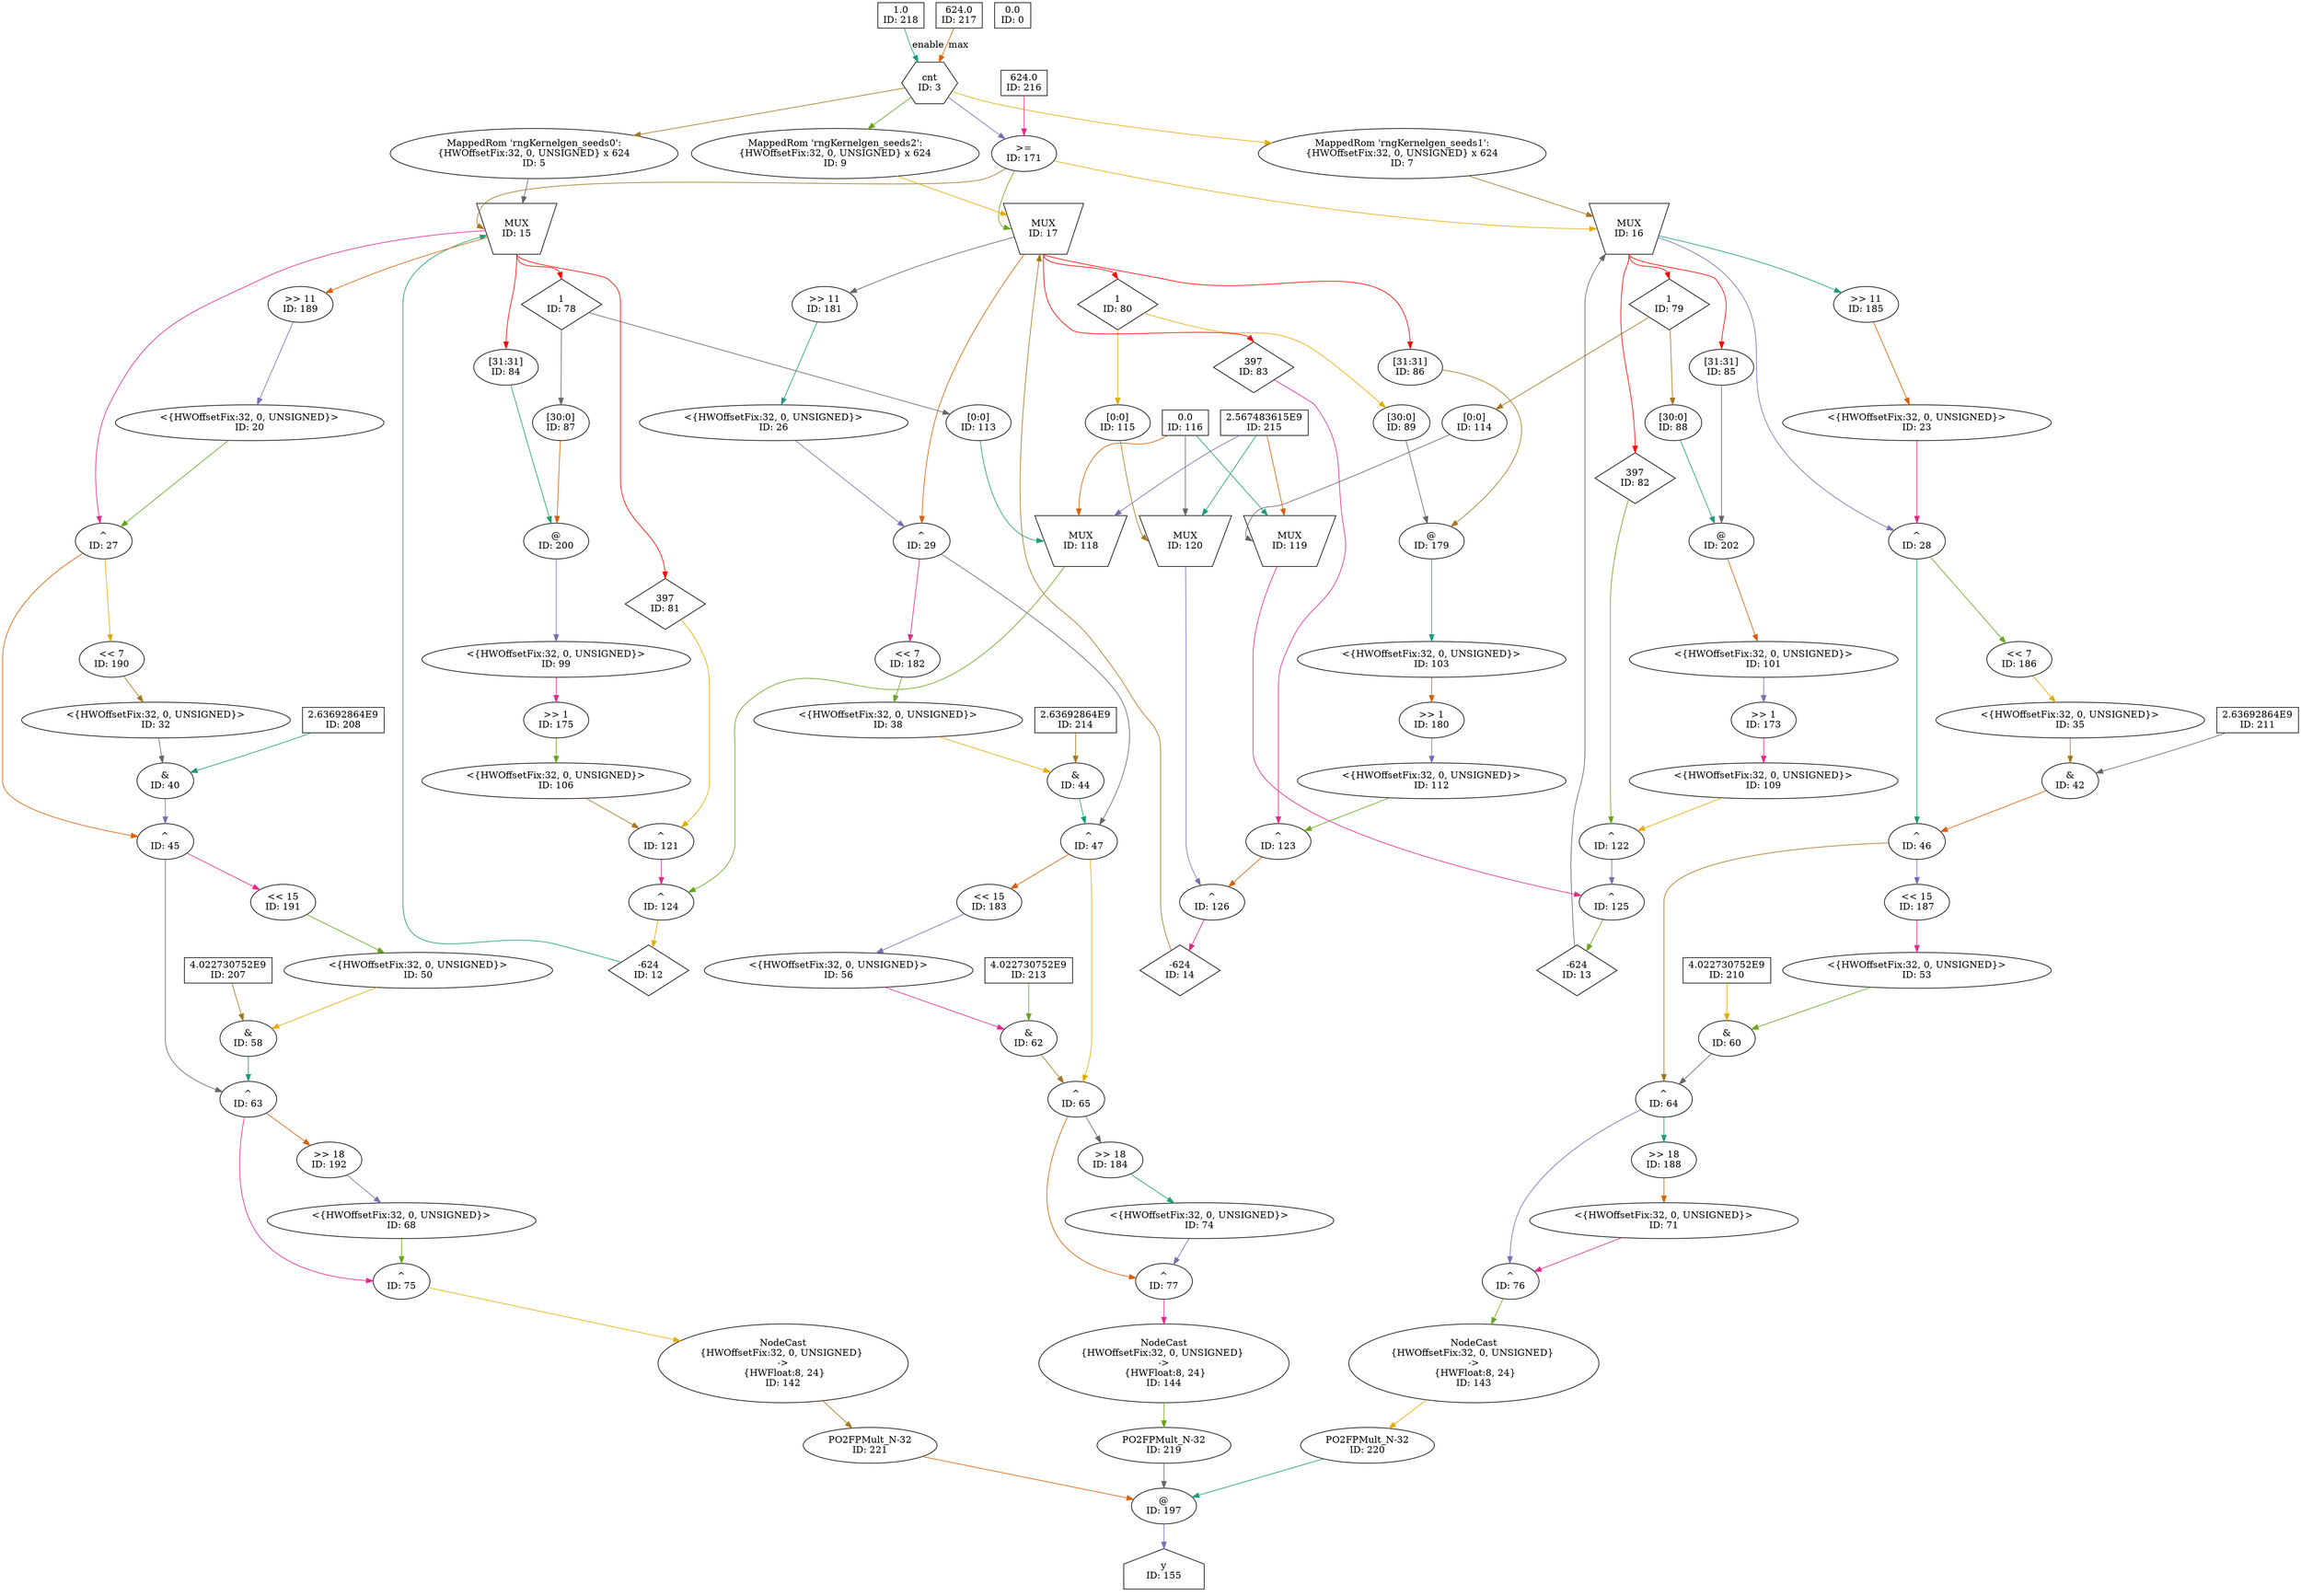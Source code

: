 digraph rngKernel_post_dsp_extraction{
	NodeConstantRawBits218 [shape=box, label="1.0\nID: 218"];
	NodeConstantRawBits217 [shape=box, label="624.0\nID: 217"];
	NodeCounter3 [shape=hexagon, label="cnt\nID: 3"];
	NodeConstantRawBits216 [shape=box, label="624.0\nID: 216"];
	NodeGteInlined171 [label=">=\nID: 171"];
	NodeMappedRom9 [label="MappedRom 'rngKernelgen_seeds2':\n{HWOffsetFix:32, 0, UNSIGNED} x 624\nID: 9"];
	NodeStreamOffset83 [shape=diamond, label="397\nID: 83"];
	NodeSlice86 [label="[31:31]\nID: 86"];
	NodeStreamOffset80 [shape=diamond, label="1\nID: 80"];
	NodeSlice89 [label="[30:0]\nID: 89"];
	NodeCat179 [label="@\nID: 179"];
	NodeReinterpret103 [label="<{HWOffsetFix:32, 0, UNSIGNED}>\nID: 103"];
	NodeShift180 [label=">> 1\nID: 180"];
	NodeReinterpret112 [label="<{HWOffsetFix:32, 0, UNSIGNED}>\nID: 112"];
	NodeXor123 [label="^\nID: 123"];
	NodeSlice115 [label="[0:0]\nID: 115"];
	NodeConstantRawBits116 [shape=box, label="0.0\nID: 116"];
	NodeConstantRawBits215 [shape=box, label="2.567483615E9\nID: 215"];
	NodeMux120 [shape=invtrapezium, height=0.5, label="MUX\nID: 120"];
	NodeXor126 [label="^\nID: 126"];
	NodeStreamOffset14 [shape=diamond, label="-624\nID: 14"];
	NodeMux17 [shape=invtrapezium, height=0.5, label="MUX\nID: 17"];
	NodeShift181 [label=">> 11\nID: 181"];
	NodeReinterpret26 [label="<{HWOffsetFix:32, 0, UNSIGNED}>\nID: 26"];
	NodeXor29 [label="^\nID: 29"];
	NodeShift182 [label="<< 7\nID: 182"];
	NodeReinterpret38 [label="<{HWOffsetFix:32, 0, UNSIGNED}>\nID: 38"];
	NodeConstantRawBits214 [shape=box, label="2.63692864E9\nID: 214"];
	NodeAnd44 [label="&\nID: 44"];
	NodeXor47 [label="^\nID: 47"];
	NodeShift183 [label="<< 15\nID: 183"];
	NodeReinterpret56 [label="<{HWOffsetFix:32, 0, UNSIGNED}>\nID: 56"];
	NodeConstantRawBits213 [shape=box, label="4.022730752E9\nID: 213"];
	NodeAnd62 [label="&\nID: 62"];
	NodeXor65 [label="^\nID: 65"];
	NodeShift184 [label=">> 18\nID: 184"];
	NodeReinterpret74 [label="<{HWOffsetFix:32, 0, UNSIGNED}>\nID: 74"];
	NodeXor77 [label="^\nID: 77"];
	NodeCast144 [label="NodeCast
{HWOffsetFix:32, 0, UNSIGNED} 
->
 {HWFloat:8, 24}\nID: 144"];
	NodePO2FPMult219 [label="PO2FPMult_N-32\nID: 219"];
	NodeMappedRom7 [label="MappedRom 'rngKernelgen_seeds1':\n{HWOffsetFix:32, 0, UNSIGNED} x 624\nID: 7"];
	NodeStreamOffset82 [shape=diamond, label="397\nID: 82"];
	NodeSlice85 [label="[31:31]\nID: 85"];
	NodeStreamOffset79 [shape=diamond, label="1\nID: 79"];
	NodeSlice88 [label="[30:0]\nID: 88"];
	NodeCat202 [label="@\nID: 202"];
	NodeReinterpret101 [label="<{HWOffsetFix:32, 0, UNSIGNED}>\nID: 101"];
	NodeShift173 [label=">> 1\nID: 173"];
	NodeReinterpret109 [label="<{HWOffsetFix:32, 0, UNSIGNED}>\nID: 109"];
	NodeXor122 [label="^\nID: 122"];
	NodeSlice114 [label="[0:0]\nID: 114"];
	NodeMux119 [shape=invtrapezium, height=0.5, label="MUX\nID: 119"];
	NodeXor125 [label="^\nID: 125"];
	NodeStreamOffset13 [shape=diamond, label="-624\nID: 13"];
	NodeMux16 [shape=invtrapezium, height=0.5, label="MUX\nID: 16"];
	NodeShift185 [label=">> 11\nID: 185"];
	NodeReinterpret23 [label="<{HWOffsetFix:32, 0, UNSIGNED}>\nID: 23"];
	NodeXor28 [label="^\nID: 28"];
	NodeShift186 [label="<< 7\nID: 186"];
	NodeReinterpret35 [label="<{HWOffsetFix:32, 0, UNSIGNED}>\nID: 35"];
	NodeConstantRawBits211 [shape=box, label="2.63692864E9\nID: 211"];
	NodeAnd42 [label="&\nID: 42"];
	NodeXor46 [label="^\nID: 46"];
	NodeShift187 [label="<< 15\nID: 187"];
	NodeReinterpret53 [label="<{HWOffsetFix:32, 0, UNSIGNED}>\nID: 53"];
	NodeConstantRawBits210 [shape=box, label="4.022730752E9\nID: 210"];
	NodeAnd60 [label="&\nID: 60"];
	NodeXor64 [label="^\nID: 64"];
	NodeShift188 [label=">> 18\nID: 188"];
	NodeReinterpret71 [label="<{HWOffsetFix:32, 0, UNSIGNED}>\nID: 71"];
	NodeXor76 [label="^\nID: 76"];
	NodeCast143 [label="NodeCast
{HWOffsetFix:32, 0, UNSIGNED} 
->
 {HWFloat:8, 24}\nID: 143"];
	NodePO2FPMult220 [label="PO2FPMult_N-32\nID: 220"];
	NodeMappedRom5 [label="MappedRom 'rngKernelgen_seeds0':\n{HWOffsetFix:32, 0, UNSIGNED} x 624\nID: 5"];
	NodeStreamOffset81 [shape=diamond, label="397\nID: 81"];
	NodeSlice84 [label="[31:31]\nID: 84"];
	NodeStreamOffset78 [shape=diamond, label="1\nID: 78"];
	NodeSlice87 [label="[30:0]\nID: 87"];
	NodeCat200 [label="@\nID: 200"];
	NodeReinterpret99 [label="<{HWOffsetFix:32, 0, UNSIGNED}>\nID: 99"];
	NodeShift175 [label=">> 1\nID: 175"];
	NodeReinterpret106 [label="<{HWOffsetFix:32, 0, UNSIGNED}>\nID: 106"];
	NodeXor121 [label="^\nID: 121"];
	NodeSlice113 [label="[0:0]\nID: 113"];
	NodeMux118 [shape=invtrapezium, height=0.5, label="MUX\nID: 118"];
	NodeXor124 [label="^\nID: 124"];
	NodeStreamOffset12 [shape=diamond, label="-624\nID: 12"];
	NodeMux15 [shape=invtrapezium, height=0.5, label="MUX\nID: 15"];
	NodeShift189 [label=">> 11\nID: 189"];
	NodeReinterpret20 [label="<{HWOffsetFix:32, 0, UNSIGNED}>\nID: 20"];
	NodeXor27 [label="^\nID: 27"];
	NodeShift190 [label="<< 7\nID: 190"];
	NodeReinterpret32 [label="<{HWOffsetFix:32, 0, UNSIGNED}>\nID: 32"];
	NodeConstantRawBits208 [shape=box, label="2.63692864E9\nID: 208"];
	NodeAnd40 [label="&\nID: 40"];
	NodeXor45 [label="^\nID: 45"];
	NodeShift191 [label="<< 15\nID: 191"];
	NodeReinterpret50 [label="<{HWOffsetFix:32, 0, UNSIGNED}>\nID: 50"];
	NodeConstantRawBits207 [shape=box, label="4.022730752E9\nID: 207"];
	NodeAnd58 [label="&\nID: 58"];
	NodeXor63 [label="^\nID: 63"];
	NodeShift192 [label=">> 18\nID: 192"];
	NodeReinterpret68 [label="<{HWOffsetFix:32, 0, UNSIGNED}>\nID: 68"];
	NodeXor75 [label="^\nID: 75"];
	NodeCast142 [label="NodeCast
{HWOffsetFix:32, 0, UNSIGNED} 
->
 {HWFloat:8, 24}\nID: 142"];
	NodePO2FPMult221 [label="PO2FPMult_N-32\nID: 221"];
	NodeCat197 [label="@\nID: 197"];
	NodeOutput155 [shape=house, label="y\nID: 155"];
	NodeConstantRawBits0 [shape=box, label="0.0\nID: 0"];
	NodeConstantRawBits218 -> NodeCounter3[label="enable" color="/dark28/1" photon_data="EDGE,SrcNode:218,SrcNodePort:value"];
	NodeConstantRawBits217 -> NodeCounter3[label="max" color="/dark28/2" photon_data="EDGE,SrcNode:217,SrcNodePort:value"];
	NodeCounter3 -> NodeGteInlined171[color="/dark28/3" photon_data="EDGE,SrcNode:3,SrcNodePort:count"];
	NodeConstantRawBits216 -> NodeGteInlined171[color="/dark28/4" photon_data="EDGE,SrcNode:216,SrcNodePort:value"];
	NodeCounter3 -> NodeMappedRom9[color="/dark28/5" photon_data="EDGE,SrcNode:3,SrcNodePort:count"];
	NodeMux17 -> NodeStreamOffset83[headport="n" tailport="s" color=red photon_data="EDGE,SrcNode:17,SrcNodePort:result"];
	NodeMux17 -> NodeSlice86[headport="n" tailport="s" color=red photon_data="EDGE,SrcNode:17,SrcNodePort:result"];
	NodeMux17 -> NodeStreamOffset80[headport="n" tailport="s" color=red photon_data="EDGE,SrcNode:17,SrcNodePort:result"];
	NodeStreamOffset80 -> NodeSlice89[color="/dark28/6" photon_data="EDGE,SrcNode:80,SrcNodePort:output"];
	NodeSlice86 -> NodeCat179[color="/dark28/7" photon_data="EDGE,SrcNode:86,SrcNodePort:result"];
	NodeSlice89 -> NodeCat179[color="/dark28/8" photon_data="EDGE,SrcNode:89,SrcNodePort:result"];
	NodeCat179 -> NodeReinterpret103[color="/dark28/1" photon_data="EDGE,SrcNode:179,SrcNodePort:result"];
	NodeReinterpret103 -> NodeShift180[color="/dark28/2" photon_data="EDGE,SrcNode:103,SrcNodePort:output"];
	NodeShift180 -> NodeReinterpret112[color="/dark28/3" photon_data="EDGE,SrcNode:180,SrcNodePort:dataout"];
	NodeStreamOffset83 -> NodeXor123[color="/dark28/4" photon_data="EDGE,SrcNode:83,SrcNodePort:output"];
	NodeReinterpret112 -> NodeXor123[color="/dark28/5" photon_data="EDGE,SrcNode:112,SrcNodePort:output"];
	NodeStreamOffset80 -> NodeSlice115[color="/dark28/6" photon_data="EDGE,SrcNode:80,SrcNodePort:output"];
	NodeSlice115 -> NodeMux120[headport="w" color="/dark28/7" photon_data="EDGE,SrcNode:115,SrcNodePort:result"];
	NodeConstantRawBits116 -> NodeMux120[color="/dark28/8" photon_data="EDGE,SrcNode:116,SrcNodePort:value"];
	NodeConstantRawBits215 -> NodeMux120[color="/dark28/1" photon_data="EDGE,SrcNode:215,SrcNodePort:value"];
	NodeXor123 -> NodeXor126[color="/dark28/2" photon_data="EDGE,SrcNode:123,SrcNodePort:result"];
	NodeMux120 -> NodeXor126[color="/dark28/3" photon_data="EDGE,SrcNode:120,SrcNodePort:result"];
	NodeXor126 -> NodeStreamOffset14[color="/dark28/4" photon_data="EDGE,SrcNode:126,SrcNodePort:result"];
	NodeGteInlined171 -> NodeMux17[headport="w" color="/dark28/5" photon_data="EDGE,SrcNode:171,SrcNodePort:result"];
	NodeMappedRom9 -> NodeMux17[color="/dark28/6" photon_data="EDGE,SrcNode:9,SrcNodePort:dataa"];
	NodeStreamOffset14 -> NodeMux17[color="/dark28/7" photon_data="EDGE,SrcNode:14,SrcNodePort:output"];
	NodeMux17 -> NodeShift181[color="/dark28/8" photon_data="EDGE,SrcNode:17,SrcNodePort:result"];
	NodeShift181 -> NodeReinterpret26[color="/dark28/1" photon_data="EDGE,SrcNode:181,SrcNodePort:dataout"];
	NodeMux17 -> NodeXor29[color="/dark28/2" photon_data="EDGE,SrcNode:17,SrcNodePort:result"];
	NodeReinterpret26 -> NodeXor29[color="/dark28/3" photon_data="EDGE,SrcNode:26,SrcNodePort:output"];
	NodeXor29 -> NodeShift182[color="/dark28/4" photon_data="EDGE,SrcNode:29,SrcNodePort:result"];
	NodeShift182 -> NodeReinterpret38[color="/dark28/5" photon_data="EDGE,SrcNode:182,SrcNodePort:dataout"];
	NodeReinterpret38 -> NodeAnd44[color="/dark28/6" photon_data="EDGE,SrcNode:38,SrcNodePort:output"];
	NodeConstantRawBits214 -> NodeAnd44[color="/dark28/7" photon_data="EDGE,SrcNode:214,SrcNodePort:value"];
	NodeXor29 -> NodeXor47[color="/dark28/8" photon_data="EDGE,SrcNode:29,SrcNodePort:result"];
	NodeAnd44 -> NodeXor47[color="/dark28/1" photon_data="EDGE,SrcNode:44,SrcNodePort:result"];
	NodeXor47 -> NodeShift183[color="/dark28/2" photon_data="EDGE,SrcNode:47,SrcNodePort:result"];
	NodeShift183 -> NodeReinterpret56[color="/dark28/3" photon_data="EDGE,SrcNode:183,SrcNodePort:dataout"];
	NodeReinterpret56 -> NodeAnd62[color="/dark28/4" photon_data="EDGE,SrcNode:56,SrcNodePort:output"];
	NodeConstantRawBits213 -> NodeAnd62[color="/dark28/5" photon_data="EDGE,SrcNode:213,SrcNodePort:value"];
	NodeXor47 -> NodeXor65[color="/dark28/6" photon_data="EDGE,SrcNode:47,SrcNodePort:result"];
	NodeAnd62 -> NodeXor65[color="/dark28/7" photon_data="EDGE,SrcNode:62,SrcNodePort:result"];
	NodeXor65 -> NodeShift184[color="/dark28/8" photon_data="EDGE,SrcNode:65,SrcNodePort:result"];
	NodeShift184 -> NodeReinterpret74[color="/dark28/1" photon_data="EDGE,SrcNode:184,SrcNodePort:dataout"];
	NodeXor65 -> NodeXor77[color="/dark28/2" photon_data="EDGE,SrcNode:65,SrcNodePort:result"];
	NodeReinterpret74 -> NodeXor77[color="/dark28/3" photon_data="EDGE,SrcNode:74,SrcNodePort:output"];
	NodeXor77 -> NodeCast144[color="/dark28/4" photon_data="EDGE,SrcNode:77,SrcNodePort:result"];
	NodeCast144 -> NodePO2FPMult219[color="/dark28/5" photon_data="EDGE,SrcNode:144,SrcNodePort:o"];
	NodeCounter3 -> NodeMappedRom7[color="/dark28/6" photon_data="EDGE,SrcNode:3,SrcNodePort:count"];
	NodeMux16 -> NodeStreamOffset82[headport="n" tailport="s" color=red photon_data="EDGE,SrcNode:16,SrcNodePort:result"];
	NodeMux16 -> NodeSlice85[headport="n" tailport="s" color=red photon_data="EDGE,SrcNode:16,SrcNodePort:result"];
	NodeMux16 -> NodeStreamOffset79[headport="n" tailport="s" color=red photon_data="EDGE,SrcNode:16,SrcNodePort:result"];
	NodeStreamOffset79 -> NodeSlice88[color="/dark28/7" photon_data="EDGE,SrcNode:79,SrcNodePort:output"];
	NodeSlice85 -> NodeCat202[color="/dark28/8" photon_data="EDGE,SrcNode:85,SrcNodePort:result"];
	NodeSlice88 -> NodeCat202[color="/dark28/1" photon_data="EDGE,SrcNode:88,SrcNodePort:result"];
	NodeCat202 -> NodeReinterpret101[color="/dark28/2" photon_data="EDGE,SrcNode:202,SrcNodePort:result"];
	NodeReinterpret101 -> NodeShift173[color="/dark28/3" photon_data="EDGE,SrcNode:101,SrcNodePort:output"];
	NodeShift173 -> NodeReinterpret109[color="/dark28/4" photon_data="EDGE,SrcNode:173,SrcNodePort:dataout"];
	NodeStreamOffset82 -> NodeXor122[color="/dark28/5" photon_data="EDGE,SrcNode:82,SrcNodePort:output"];
	NodeReinterpret109 -> NodeXor122[color="/dark28/6" photon_data="EDGE,SrcNode:109,SrcNodePort:output"];
	NodeStreamOffset79 -> NodeSlice114[color="/dark28/7" photon_data="EDGE,SrcNode:79,SrcNodePort:output"];
	NodeSlice114 -> NodeMux119[headport="w" color="/dark28/8" photon_data="EDGE,SrcNode:114,SrcNodePort:result"];
	NodeConstantRawBits116 -> NodeMux119[color="/dark28/1" photon_data="EDGE,SrcNode:116,SrcNodePort:value"];
	NodeConstantRawBits215 -> NodeMux119[color="/dark28/2" photon_data="EDGE,SrcNode:215,SrcNodePort:value"];
	NodeXor122 -> NodeXor125[color="/dark28/3" photon_data="EDGE,SrcNode:122,SrcNodePort:result"];
	NodeMux119 -> NodeXor125[color="/dark28/4" photon_data="EDGE,SrcNode:119,SrcNodePort:result"];
	NodeXor125 -> NodeStreamOffset13[color="/dark28/5" photon_data="EDGE,SrcNode:125,SrcNodePort:result"];
	NodeGteInlined171 -> NodeMux16[headport="w" color="/dark28/6" photon_data="EDGE,SrcNode:171,SrcNodePort:result"];
	NodeMappedRom7 -> NodeMux16[color="/dark28/7" photon_data="EDGE,SrcNode:7,SrcNodePort:dataa"];
	NodeStreamOffset13 -> NodeMux16[color="/dark28/8" photon_data="EDGE,SrcNode:13,SrcNodePort:output"];
	NodeMux16 -> NodeShift185[color="/dark28/1" photon_data="EDGE,SrcNode:16,SrcNodePort:result"];
	NodeShift185 -> NodeReinterpret23[color="/dark28/2" photon_data="EDGE,SrcNode:185,SrcNodePort:dataout"];
	NodeMux16 -> NodeXor28[color="/dark28/3" photon_data="EDGE,SrcNode:16,SrcNodePort:result"];
	NodeReinterpret23 -> NodeXor28[color="/dark28/4" photon_data="EDGE,SrcNode:23,SrcNodePort:output"];
	NodeXor28 -> NodeShift186[color="/dark28/5" photon_data="EDGE,SrcNode:28,SrcNodePort:result"];
	NodeShift186 -> NodeReinterpret35[color="/dark28/6" photon_data="EDGE,SrcNode:186,SrcNodePort:dataout"];
	NodeReinterpret35 -> NodeAnd42[color="/dark28/7" photon_data="EDGE,SrcNode:35,SrcNodePort:output"];
	NodeConstantRawBits211 -> NodeAnd42[color="/dark28/8" photon_data="EDGE,SrcNode:211,SrcNodePort:value"];
	NodeXor28 -> NodeXor46[color="/dark28/1" photon_data="EDGE,SrcNode:28,SrcNodePort:result"];
	NodeAnd42 -> NodeXor46[color="/dark28/2" photon_data="EDGE,SrcNode:42,SrcNodePort:result"];
	NodeXor46 -> NodeShift187[color="/dark28/3" photon_data="EDGE,SrcNode:46,SrcNodePort:result"];
	NodeShift187 -> NodeReinterpret53[color="/dark28/4" photon_data="EDGE,SrcNode:187,SrcNodePort:dataout"];
	NodeReinterpret53 -> NodeAnd60[color="/dark28/5" photon_data="EDGE,SrcNode:53,SrcNodePort:output"];
	NodeConstantRawBits210 -> NodeAnd60[color="/dark28/6" photon_data="EDGE,SrcNode:210,SrcNodePort:value"];
	NodeXor46 -> NodeXor64[color="/dark28/7" photon_data="EDGE,SrcNode:46,SrcNodePort:result"];
	NodeAnd60 -> NodeXor64[color="/dark28/8" photon_data="EDGE,SrcNode:60,SrcNodePort:result"];
	NodeXor64 -> NodeShift188[color="/dark28/1" photon_data="EDGE,SrcNode:64,SrcNodePort:result"];
	NodeShift188 -> NodeReinterpret71[color="/dark28/2" photon_data="EDGE,SrcNode:188,SrcNodePort:dataout"];
	NodeXor64 -> NodeXor76[color="/dark28/3" photon_data="EDGE,SrcNode:64,SrcNodePort:result"];
	NodeReinterpret71 -> NodeXor76[color="/dark28/4" photon_data="EDGE,SrcNode:71,SrcNodePort:output"];
	NodeXor76 -> NodeCast143[color="/dark28/5" photon_data="EDGE,SrcNode:76,SrcNodePort:result"];
	NodeCast143 -> NodePO2FPMult220[color="/dark28/6" photon_data="EDGE,SrcNode:143,SrcNodePort:o"];
	NodeCounter3 -> NodeMappedRom5[color="/dark28/7" photon_data="EDGE,SrcNode:3,SrcNodePort:count"];
	NodeMux15 -> NodeStreamOffset81[headport="n" tailport="s" color=red photon_data="EDGE,SrcNode:15,SrcNodePort:result"];
	NodeMux15 -> NodeSlice84[headport="n" tailport="s" color=red photon_data="EDGE,SrcNode:15,SrcNodePort:result"];
	NodeMux15 -> NodeStreamOffset78[headport="n" tailport="s" color=red photon_data="EDGE,SrcNode:15,SrcNodePort:result"];
	NodeStreamOffset78 -> NodeSlice87[color="/dark28/8" photon_data="EDGE,SrcNode:78,SrcNodePort:output"];
	NodeSlice84 -> NodeCat200[color="/dark28/1" photon_data="EDGE,SrcNode:84,SrcNodePort:result"];
	NodeSlice87 -> NodeCat200[color="/dark28/2" photon_data="EDGE,SrcNode:87,SrcNodePort:result"];
	NodeCat200 -> NodeReinterpret99[color="/dark28/3" photon_data="EDGE,SrcNode:200,SrcNodePort:result"];
	NodeReinterpret99 -> NodeShift175[color="/dark28/4" photon_data="EDGE,SrcNode:99,SrcNodePort:output"];
	NodeShift175 -> NodeReinterpret106[color="/dark28/5" photon_data="EDGE,SrcNode:175,SrcNodePort:dataout"];
	NodeStreamOffset81 -> NodeXor121[color="/dark28/6" photon_data="EDGE,SrcNode:81,SrcNodePort:output"];
	NodeReinterpret106 -> NodeXor121[color="/dark28/7" photon_data="EDGE,SrcNode:106,SrcNodePort:output"];
	NodeStreamOffset78 -> NodeSlice113[color="/dark28/8" photon_data="EDGE,SrcNode:78,SrcNodePort:output"];
	NodeSlice113 -> NodeMux118[headport="w" color="/dark28/1" photon_data="EDGE,SrcNode:113,SrcNodePort:result"];
	NodeConstantRawBits116 -> NodeMux118[color="/dark28/2" photon_data="EDGE,SrcNode:116,SrcNodePort:value"];
	NodeConstantRawBits215 -> NodeMux118[color="/dark28/3" photon_data="EDGE,SrcNode:215,SrcNodePort:value"];
	NodeXor121 -> NodeXor124[color="/dark28/4" photon_data="EDGE,SrcNode:121,SrcNodePort:result"];
	NodeMux118 -> NodeXor124[color="/dark28/5" photon_data="EDGE,SrcNode:118,SrcNodePort:result"];
	NodeXor124 -> NodeStreamOffset12[color="/dark28/6" photon_data="EDGE,SrcNode:124,SrcNodePort:result"];
	NodeGteInlined171 -> NodeMux15[headport="w" color="/dark28/7" photon_data="EDGE,SrcNode:171,SrcNodePort:result"];
	NodeMappedRom5 -> NodeMux15[color="/dark28/8" photon_data="EDGE,SrcNode:5,SrcNodePort:dataa"];
	NodeStreamOffset12 -> NodeMux15[color="/dark28/1" photon_data="EDGE,SrcNode:12,SrcNodePort:output"];
	NodeMux15 -> NodeShift189[color="/dark28/2" photon_data="EDGE,SrcNode:15,SrcNodePort:result"];
	NodeShift189 -> NodeReinterpret20[color="/dark28/3" photon_data="EDGE,SrcNode:189,SrcNodePort:dataout"];
	NodeMux15 -> NodeXor27[color="/dark28/4" photon_data="EDGE,SrcNode:15,SrcNodePort:result"];
	NodeReinterpret20 -> NodeXor27[color="/dark28/5" photon_data="EDGE,SrcNode:20,SrcNodePort:output"];
	NodeXor27 -> NodeShift190[color="/dark28/6" photon_data="EDGE,SrcNode:27,SrcNodePort:result"];
	NodeShift190 -> NodeReinterpret32[color="/dark28/7" photon_data="EDGE,SrcNode:190,SrcNodePort:dataout"];
	NodeReinterpret32 -> NodeAnd40[color="/dark28/8" photon_data="EDGE,SrcNode:32,SrcNodePort:output"];
	NodeConstantRawBits208 -> NodeAnd40[color="/dark28/1" photon_data="EDGE,SrcNode:208,SrcNodePort:value"];
	NodeXor27 -> NodeXor45[color="/dark28/2" photon_data="EDGE,SrcNode:27,SrcNodePort:result"];
	NodeAnd40 -> NodeXor45[color="/dark28/3" photon_data="EDGE,SrcNode:40,SrcNodePort:result"];
	NodeXor45 -> NodeShift191[color="/dark28/4" photon_data="EDGE,SrcNode:45,SrcNodePort:result"];
	NodeShift191 -> NodeReinterpret50[color="/dark28/5" photon_data="EDGE,SrcNode:191,SrcNodePort:dataout"];
	NodeReinterpret50 -> NodeAnd58[color="/dark28/6" photon_data="EDGE,SrcNode:50,SrcNodePort:output"];
	NodeConstantRawBits207 -> NodeAnd58[color="/dark28/7" photon_data="EDGE,SrcNode:207,SrcNodePort:value"];
	NodeXor45 -> NodeXor63[color="/dark28/8" photon_data="EDGE,SrcNode:45,SrcNodePort:result"];
	NodeAnd58 -> NodeXor63[color="/dark28/1" photon_data="EDGE,SrcNode:58,SrcNodePort:result"];
	NodeXor63 -> NodeShift192[color="/dark28/2" photon_data="EDGE,SrcNode:63,SrcNodePort:result"];
	NodeShift192 -> NodeReinterpret68[color="/dark28/3" photon_data="EDGE,SrcNode:192,SrcNodePort:dataout"];
	NodeXor63 -> NodeXor75[color="/dark28/4" photon_data="EDGE,SrcNode:63,SrcNodePort:result"];
	NodeReinterpret68 -> NodeXor75[color="/dark28/5" photon_data="EDGE,SrcNode:68,SrcNodePort:output"];
	NodeXor75 -> NodeCast142[color="/dark28/6" photon_data="EDGE,SrcNode:75,SrcNodePort:result"];
	NodeCast142 -> NodePO2FPMult221[color="/dark28/7" photon_data="EDGE,SrcNode:142,SrcNodePort:o"];
	NodePO2FPMult219 -> NodeCat197[color="/dark28/8" photon_data="EDGE,SrcNode:219,SrcNodePort:floatOut"];
	NodePO2FPMult220 -> NodeCat197[color="/dark28/1" photon_data="EDGE,SrcNode:220,SrcNodePort:floatOut"];
	NodePO2FPMult221 -> NodeCat197[color="/dark28/2" photon_data="EDGE,SrcNode:221,SrcNodePort:floatOut"];
	NodeCat197 -> NodeOutput155[color="/dark28/3" photon_data="EDGE,SrcNode:197,SrcNodePort:result"];
}
